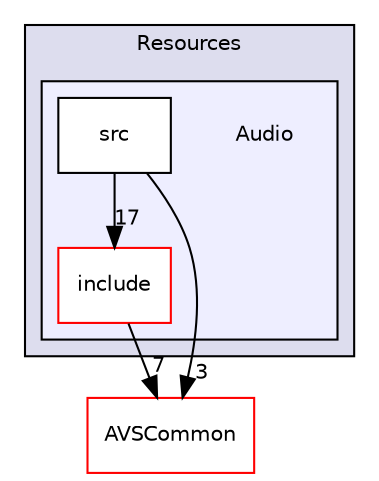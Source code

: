 digraph "/workplace/avs-device-sdk/ApplicationUtilities/Resources/Audio" {
  compound=true
  node [ fontsize="10", fontname="Helvetica"];
  edge [ labelfontsize="10", labelfontname="Helvetica"];
  subgraph clusterdir_64fbf9e5512ec11acc25e4f2d433d2a3 {
    graph [ bgcolor="#ddddee", pencolor="black", label="Resources" fontname="Helvetica", fontsize="10", URL="dir_64fbf9e5512ec11acc25e4f2d433d2a3.html"]
  subgraph clusterdir_3d91e97c9556b93865bb7c5dee8d4e5e {
    graph [ bgcolor="#eeeeff", pencolor="black", label="" URL="dir_3d91e97c9556b93865bb7c5dee8d4e5e.html"];
    dir_3d91e97c9556b93865bb7c5dee8d4e5e [shape=plaintext label="Audio"];
    dir_0fab1f71be7e23bf3bab649bfb25be86 [shape=box label="include" color="red" fillcolor="white" style="filled" URL="dir_0fab1f71be7e23bf3bab649bfb25be86.html"];
    dir_b51783db643fb76509d872fb0290629a [shape=box label="src" color="black" fillcolor="white" style="filled" URL="dir_b51783db643fb76509d872fb0290629a.html"];
  }
  }
  dir_13e65effb2bde530b17b3d5eefcd0266 [shape=box label="AVSCommon" fillcolor="white" style="filled" color="red" URL="dir_13e65effb2bde530b17b3d5eefcd0266.html"];
  dir_0fab1f71be7e23bf3bab649bfb25be86->dir_13e65effb2bde530b17b3d5eefcd0266 [headlabel="7", labeldistance=1.5 headhref="dir_000039_000015.html"];
  dir_b51783db643fb76509d872fb0290629a->dir_13e65effb2bde530b17b3d5eefcd0266 [headlabel="3", labeldistance=1.5 headhref="dir_000042_000015.html"];
  dir_b51783db643fb76509d872fb0290629a->dir_0fab1f71be7e23bf3bab649bfb25be86 [headlabel="17", labeldistance=1.5 headhref="dir_000042_000039.html"];
}
